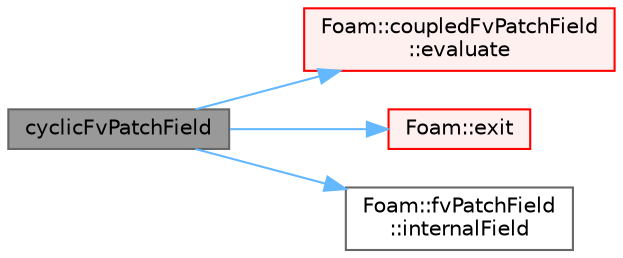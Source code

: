 digraph "cyclicFvPatchField"
{
 // LATEX_PDF_SIZE
  bgcolor="transparent";
  edge [fontname=Helvetica,fontsize=10,labelfontname=Helvetica,labelfontsize=10];
  node [fontname=Helvetica,fontsize=10,shape=box,height=0.2,width=0.4];
  rankdir="LR";
  Node1 [id="Node000001",label="cyclicFvPatchField",height=0.2,width=0.4,color="gray40", fillcolor="grey60", style="filled", fontcolor="black",tooltip=" "];
  Node1 -> Node2 [id="edge1_Node000001_Node000002",color="steelblue1",style="solid",tooltip=" "];
  Node2 [id="Node000002",label="Foam::coupledFvPatchField\l::evaluate",height=0.2,width=0.4,color="red", fillcolor="#FFF0F0", style="filled",URL="$classFoam_1_1coupledFvPatchField.html#ab9de8baa38a38ec4603e74eb6d5f8f73",tooltip=" "];
  Node1 -> Node7 [id="edge2_Node000001_Node000007",color="steelblue1",style="solid",tooltip=" "];
  Node7 [id="Node000007",label="Foam::exit",height=0.2,width=0.4,color="red", fillcolor="#FFF0F0", style="filled",URL="$namespaceFoam.html#ae0529b088aefc9f83b89dce5c31fda64",tooltip=" "];
  Node1 -> Node9 [id="edge3_Node000001_Node000009",color="steelblue1",style="solid",tooltip=" "];
  Node9 [id="Node000009",label="Foam::fvPatchField\l::internalField",height=0.2,width=0.4,color="grey40", fillcolor="white", style="filled",URL="$classFoam_1_1fvPatchField.html#a64afd0e966aaf1016a35753cb67c0803",tooltip=" "];
}
